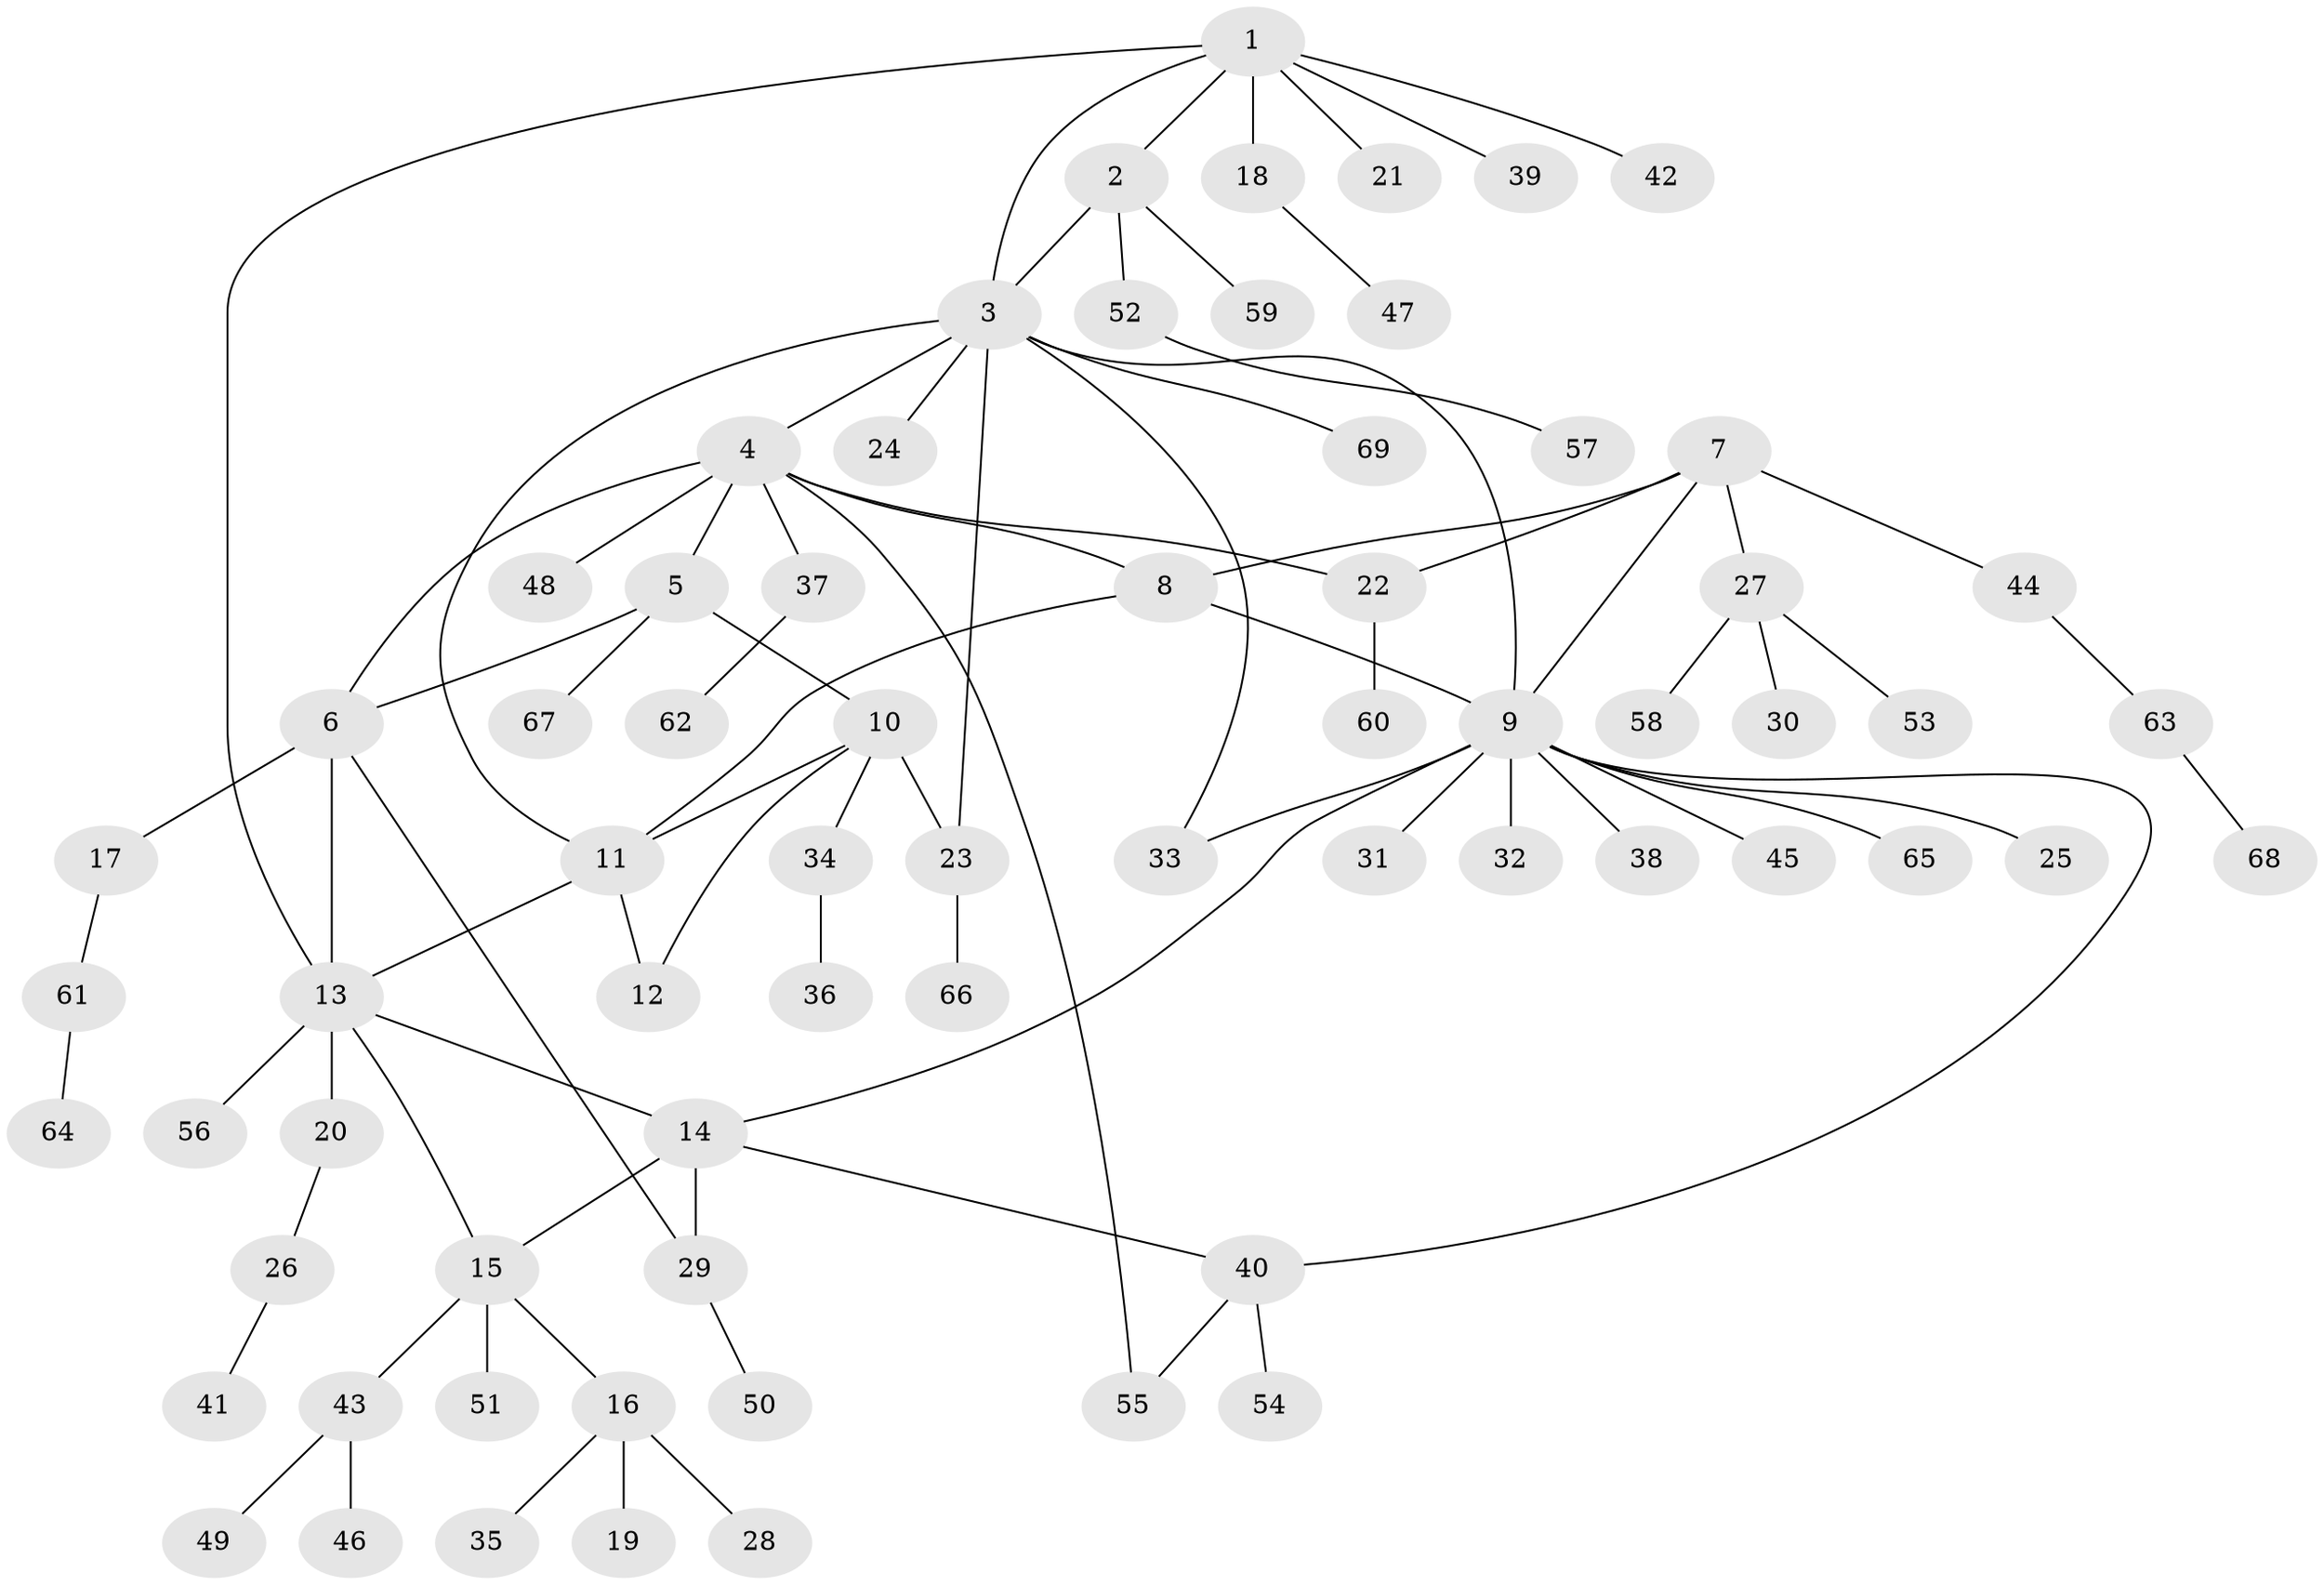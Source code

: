 // coarse degree distribution, {5: 0.02857142857142857, 3: 0.17142857142857143, 8: 0.02857142857142857, 6: 0.11428571428571428, 11: 0.02857142857142857, 4: 0.02857142857142857, 2: 0.2, 1: 0.4}
// Generated by graph-tools (version 1.1) at 2025/52/03/04/25 22:52:39]
// undirected, 69 vertices, 85 edges
graph export_dot {
  node [color=gray90,style=filled];
  1;
  2;
  3;
  4;
  5;
  6;
  7;
  8;
  9;
  10;
  11;
  12;
  13;
  14;
  15;
  16;
  17;
  18;
  19;
  20;
  21;
  22;
  23;
  24;
  25;
  26;
  27;
  28;
  29;
  30;
  31;
  32;
  33;
  34;
  35;
  36;
  37;
  38;
  39;
  40;
  41;
  42;
  43;
  44;
  45;
  46;
  47;
  48;
  49;
  50;
  51;
  52;
  53;
  54;
  55;
  56;
  57;
  58;
  59;
  60;
  61;
  62;
  63;
  64;
  65;
  66;
  67;
  68;
  69;
  1 -- 2;
  1 -- 3;
  1 -- 13;
  1 -- 18;
  1 -- 21;
  1 -- 39;
  1 -- 42;
  2 -- 3;
  2 -- 52;
  2 -- 59;
  3 -- 4;
  3 -- 9;
  3 -- 11;
  3 -- 23;
  3 -- 24;
  3 -- 33;
  3 -- 69;
  4 -- 5;
  4 -- 6;
  4 -- 8;
  4 -- 22;
  4 -- 37;
  4 -- 48;
  4 -- 55;
  5 -- 6;
  5 -- 10;
  5 -- 67;
  6 -- 13;
  6 -- 17;
  6 -- 29;
  7 -- 8;
  7 -- 9;
  7 -- 22;
  7 -- 27;
  7 -- 44;
  8 -- 9;
  8 -- 11;
  9 -- 14;
  9 -- 25;
  9 -- 31;
  9 -- 32;
  9 -- 33;
  9 -- 38;
  9 -- 40;
  9 -- 45;
  9 -- 65;
  10 -- 11;
  10 -- 12;
  10 -- 23;
  10 -- 34;
  11 -- 12;
  11 -- 13;
  13 -- 14;
  13 -- 15;
  13 -- 20;
  13 -- 56;
  14 -- 15;
  14 -- 29;
  14 -- 40;
  15 -- 16;
  15 -- 43;
  15 -- 51;
  16 -- 19;
  16 -- 28;
  16 -- 35;
  17 -- 61;
  18 -- 47;
  20 -- 26;
  22 -- 60;
  23 -- 66;
  26 -- 41;
  27 -- 30;
  27 -- 53;
  27 -- 58;
  29 -- 50;
  34 -- 36;
  37 -- 62;
  40 -- 54;
  40 -- 55;
  43 -- 46;
  43 -- 49;
  44 -- 63;
  52 -- 57;
  61 -- 64;
  63 -- 68;
}
